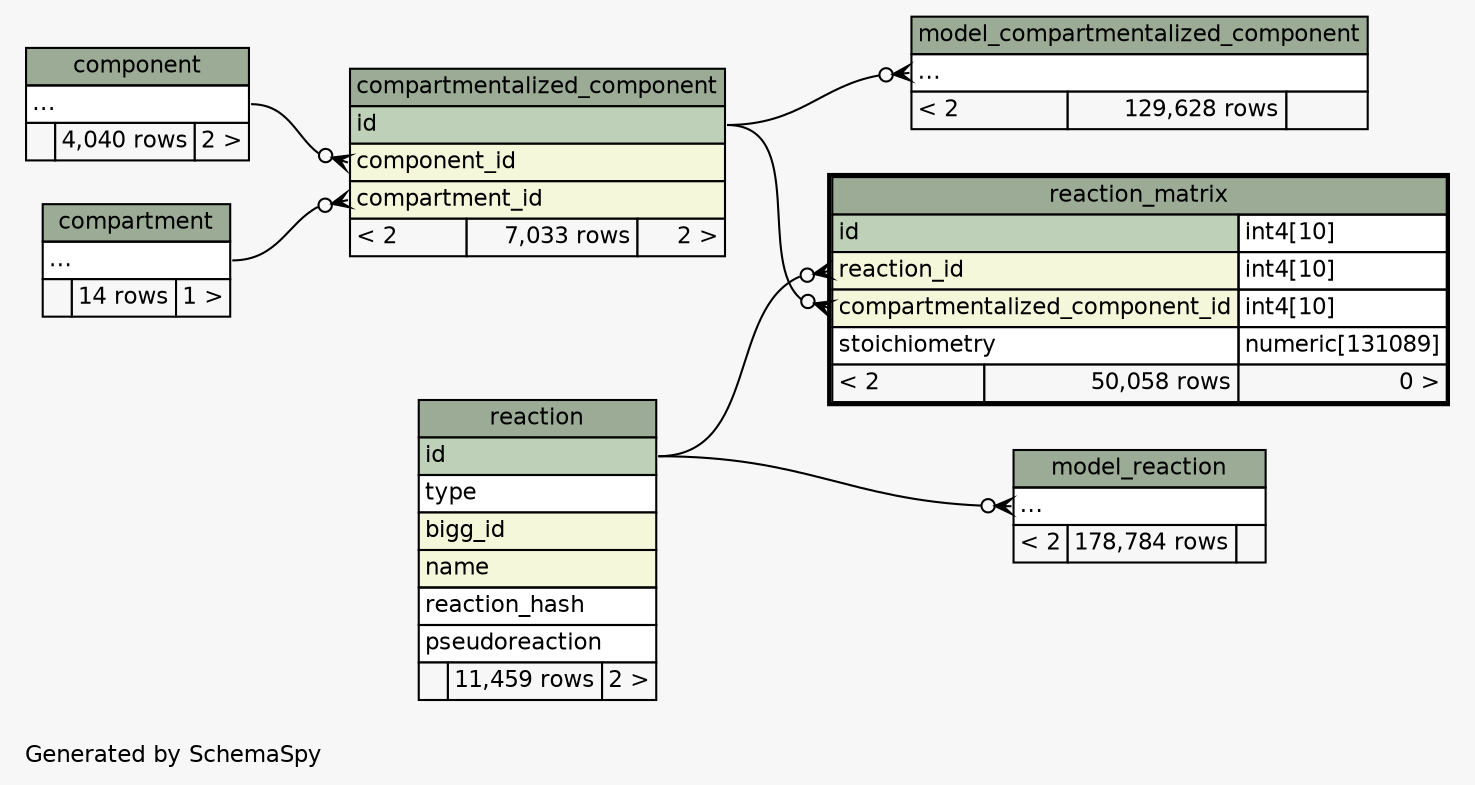 // dot 2.38.0 on Mac OS X 10.10.3
// SchemaSpy rev 590
digraph "twoDegreesRelationshipsDiagram" {
  graph [
    rankdir="RL"
    bgcolor="#f7f7f7"
    label="\nGenerated by SchemaSpy"
    labeljust="l"
    nodesep="0.18"
    ranksep="0.46"
    fontname="Helvetica"
    fontsize="11"
  ];
  node [
    fontname="Helvetica"
    fontsize="11"
    shape="plaintext"
  ];
  edge [
    arrowsize="0.8"
  ];
  "compartmentalized_component":"compartment_id":w -> "compartment":"elipses":e [arrowhead=none dir=back arrowtail=crowodot];
  "compartmentalized_component":"component_id":w -> "component":"elipses":e [arrowhead=none dir=back arrowtail=crowodot];
  "model_compartmentalized_component":"elipses":w -> "compartmentalized_component":"id":e [arrowhead=none dir=back arrowtail=crowodot];
  "model_reaction":"elipses":w -> "reaction":"id":e [arrowhead=none dir=back arrowtail=crowodot];
  "reaction_matrix":"compartmentalized_component_id":w -> "compartmentalized_component":"id":e [arrowhead=none dir=back arrowtail=crowodot];
  "reaction_matrix":"reaction_id":w -> "reaction":"id":e [arrowhead=none dir=back arrowtail=crowodot];
  "compartment" [
    label=<
    <TABLE BORDER="0" CELLBORDER="1" CELLSPACING="0" BGCOLOR="#ffffff">
      <TR><TD COLSPAN="3" BGCOLOR="#9bab96" ALIGN="CENTER">compartment</TD></TR>
      <TR><TD PORT="elipses" COLSPAN="3" ALIGN="LEFT">...</TD></TR>
      <TR><TD ALIGN="LEFT" BGCOLOR="#f7f7f7">  </TD><TD ALIGN="RIGHT" BGCOLOR="#f7f7f7">14 rows</TD><TD ALIGN="RIGHT" BGCOLOR="#f7f7f7">1 &gt;</TD></TR>
    </TABLE>>
    URL="compartment.html"
    tooltip="compartment"
  ];
  "compartmentalized_component" [
    label=<
    <TABLE BORDER="0" CELLBORDER="1" CELLSPACING="0" BGCOLOR="#ffffff">
      <TR><TD COLSPAN="3" BGCOLOR="#9bab96" ALIGN="CENTER">compartmentalized_component</TD></TR>
      <TR><TD PORT="id" COLSPAN="3" BGCOLOR="#bed1b8" ALIGN="LEFT">id</TD></TR>
      <TR><TD PORT="component_id" COLSPAN="3" BGCOLOR="#f4f7da" ALIGN="LEFT">component_id</TD></TR>
      <TR><TD PORT="compartment_id" COLSPAN="3" BGCOLOR="#f4f7da" ALIGN="LEFT">compartment_id</TD></TR>
      <TR><TD ALIGN="LEFT" BGCOLOR="#f7f7f7">&lt; 2</TD><TD ALIGN="RIGHT" BGCOLOR="#f7f7f7">7,033 rows</TD><TD ALIGN="RIGHT" BGCOLOR="#f7f7f7">2 &gt;</TD></TR>
    </TABLE>>
    URL="compartmentalized_component.html"
    tooltip="compartmentalized_component"
  ];
  "component" [
    label=<
    <TABLE BORDER="0" CELLBORDER="1" CELLSPACING="0" BGCOLOR="#ffffff">
      <TR><TD COLSPAN="3" BGCOLOR="#9bab96" ALIGN="CENTER">component</TD></TR>
      <TR><TD PORT="elipses" COLSPAN="3" ALIGN="LEFT">...</TD></TR>
      <TR><TD ALIGN="LEFT" BGCOLOR="#f7f7f7">  </TD><TD ALIGN="RIGHT" BGCOLOR="#f7f7f7">4,040 rows</TD><TD ALIGN="RIGHT" BGCOLOR="#f7f7f7">2 &gt;</TD></TR>
    </TABLE>>
    URL="component.html"
    tooltip="component"
  ];
  "model_compartmentalized_component" [
    label=<
    <TABLE BORDER="0" CELLBORDER="1" CELLSPACING="0" BGCOLOR="#ffffff">
      <TR><TD COLSPAN="3" BGCOLOR="#9bab96" ALIGN="CENTER">model_compartmentalized_component</TD></TR>
      <TR><TD PORT="elipses" COLSPAN="3" ALIGN="LEFT">...</TD></TR>
      <TR><TD ALIGN="LEFT" BGCOLOR="#f7f7f7">&lt; 2</TD><TD ALIGN="RIGHT" BGCOLOR="#f7f7f7">129,628 rows</TD><TD ALIGN="RIGHT" BGCOLOR="#f7f7f7">  </TD></TR>
    </TABLE>>
    URL="model_compartmentalized_component.html"
    tooltip="model_compartmentalized_component"
  ];
  "model_reaction" [
    label=<
    <TABLE BORDER="0" CELLBORDER="1" CELLSPACING="0" BGCOLOR="#ffffff">
      <TR><TD COLSPAN="3" BGCOLOR="#9bab96" ALIGN="CENTER">model_reaction</TD></TR>
      <TR><TD PORT="elipses" COLSPAN="3" ALIGN="LEFT">...</TD></TR>
      <TR><TD ALIGN="LEFT" BGCOLOR="#f7f7f7">&lt; 2</TD><TD ALIGN="RIGHT" BGCOLOR="#f7f7f7">178,784 rows</TD><TD ALIGN="RIGHT" BGCOLOR="#f7f7f7">  </TD></TR>
    </TABLE>>
    URL="model_reaction.html"
    tooltip="model_reaction"
  ];
  "reaction" [
    label=<
    <TABLE BORDER="0" CELLBORDER="1" CELLSPACING="0" BGCOLOR="#ffffff">
      <TR><TD COLSPAN="3" BGCOLOR="#9bab96" ALIGN="CENTER">reaction</TD></TR>
      <TR><TD PORT="id" COLSPAN="3" BGCOLOR="#bed1b8" ALIGN="LEFT">id</TD></TR>
      <TR><TD PORT="type" COLSPAN="3" ALIGN="LEFT">type</TD></TR>
      <TR><TD PORT="bigg_id" COLSPAN="3" BGCOLOR="#f4f7da" ALIGN="LEFT">bigg_id</TD></TR>
      <TR><TD PORT="name" COLSPAN="3" BGCOLOR="#f4f7da" ALIGN="LEFT">name</TD></TR>
      <TR><TD PORT="reaction_hash" COLSPAN="3" ALIGN="LEFT">reaction_hash</TD></TR>
      <TR><TD PORT="pseudoreaction" COLSPAN="3" ALIGN="LEFT">pseudoreaction</TD></TR>
      <TR><TD ALIGN="LEFT" BGCOLOR="#f7f7f7">  </TD><TD ALIGN="RIGHT" BGCOLOR="#f7f7f7">11,459 rows</TD><TD ALIGN="RIGHT" BGCOLOR="#f7f7f7">2 &gt;</TD></TR>
    </TABLE>>
    URL="reaction.html"
    tooltip="reaction"
  ];
  "reaction_matrix" [
    label=<
    <TABLE BORDER="2" CELLBORDER="1" CELLSPACING="0" BGCOLOR="#ffffff">
      <TR><TD COLSPAN="3" BGCOLOR="#9bab96" ALIGN="CENTER">reaction_matrix</TD></TR>
      <TR><TD PORT="id" COLSPAN="2" BGCOLOR="#bed1b8" ALIGN="LEFT">id</TD><TD PORT="id.type" ALIGN="LEFT">int4[10]</TD></TR>
      <TR><TD PORT="reaction_id" COLSPAN="2" BGCOLOR="#f4f7da" ALIGN="LEFT">reaction_id</TD><TD PORT="reaction_id.type" ALIGN="LEFT">int4[10]</TD></TR>
      <TR><TD PORT="compartmentalized_component_id" COLSPAN="2" BGCOLOR="#f4f7da" ALIGN="LEFT">compartmentalized_component_id</TD><TD PORT="compartmentalized_component_id.type" ALIGN="LEFT">int4[10]</TD></TR>
      <TR><TD PORT="stoichiometry" COLSPAN="2" ALIGN="LEFT">stoichiometry</TD><TD PORT="stoichiometry.type" ALIGN="LEFT">numeric[131089]</TD></TR>
      <TR><TD ALIGN="LEFT" BGCOLOR="#f7f7f7">&lt; 2</TD><TD ALIGN="RIGHT" BGCOLOR="#f7f7f7">50,058 rows</TD><TD ALIGN="RIGHT" BGCOLOR="#f7f7f7">0 &gt;</TD></TR>
    </TABLE>>
    URL="reaction_matrix.html"
    tooltip="reaction_matrix"
  ];
}

